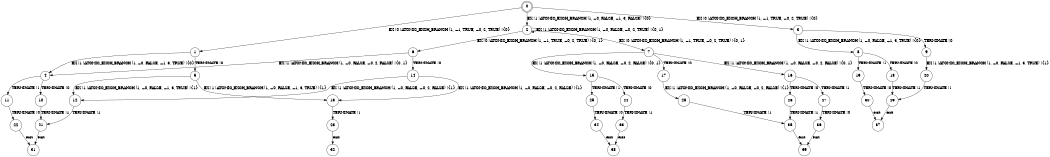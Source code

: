 digraph BCG {
size = "7, 10.5";
center = TRUE;
node [shape = circle];
0 [peripheries = 2];
0 -> 1 [label = "EX !0 !ATOMIC_EXCH_BRANCH (1, +1, TRUE, +0, 2, TRUE) !{0}"];
0 -> 2 [label = "EX !1 !ATOMIC_EXCH_BRANCH (1, +0, FALSE, +1, 3, FALSE) !{0}"];
0 -> 3 [label = "EX !0 !ATOMIC_EXCH_BRANCH (1, +1, TRUE, +0, 2, TRUE) !{0}"];
1 -> 4 [label = "EX !1 !ATOMIC_EXCH_BRANCH (1, +0, FALSE, +1, 3, TRUE) !{0}"];
1 -> 5 [label = "TERMINATE !0"];
2 -> 2 [label = "EX !1 !ATOMIC_EXCH_BRANCH (1, +0, FALSE, +0, 2, TRUE) !{0, 1}"];
2 -> 6 [label = "EX !0 !ATOMIC_EXCH_BRANCH (1, +1, TRUE, +0, 2, TRUE) !{0, 1}"];
2 -> 7 [label = "EX !0 !ATOMIC_EXCH_BRANCH (1, +1, TRUE, +0, 2, TRUE) !{0, 1}"];
3 -> 8 [label = "EX !1 !ATOMIC_EXCH_BRANCH (1, +0, FALSE, +1, 3, TRUE) !{0}"];
3 -> 9 [label = "TERMINATE !0"];
4 -> 10 [label = "TERMINATE !0"];
4 -> 11 [label = "TERMINATE !1"];
5 -> 12 [label = "EX !1 !ATOMIC_EXCH_BRANCH (1, +0, FALSE, +1, 3, TRUE) !{1}"];
5 -> 13 [label = "EX !1 !ATOMIC_EXCH_BRANCH (1, +0, FALSE, +1, 3, TRUE) !{1}"];
6 -> 4 [label = "EX !1 !ATOMIC_EXCH_BRANCH (1, +0, FALSE, +0, 2, FALSE) !{0, 1}"];
6 -> 14 [label = "TERMINATE !0"];
7 -> 15 [label = "EX !1 !ATOMIC_EXCH_BRANCH (1, +0, FALSE, +0, 2, FALSE) !{0, 1}"];
7 -> 16 [label = "EX !1 !ATOMIC_EXCH_BRANCH (1, +0, FALSE, +0, 2, FALSE) !{0, 1}"];
7 -> 17 [label = "TERMINATE !0"];
8 -> 18 [label = "TERMINATE !0"];
8 -> 19 [label = "TERMINATE !1"];
9 -> 20 [label = "EX !1 !ATOMIC_EXCH_BRANCH (1, +0, FALSE, +1, 3, TRUE) !{1}"];
10 -> 21 [label = "TERMINATE !1"];
11 -> 22 [label = "TERMINATE !0"];
12 -> 21 [label = "TERMINATE !1"];
13 -> 23 [label = "TERMINATE !1"];
14 -> 12 [label = "EX !1 !ATOMIC_EXCH_BRANCH (1, +0, FALSE, +0, 2, FALSE) !{1}"];
14 -> 13 [label = "EX !1 !ATOMIC_EXCH_BRANCH (1, +0, FALSE, +0, 2, FALSE) !{1}"];
15 -> 24 [label = "TERMINATE !0"];
15 -> 25 [label = "TERMINATE !1"];
16 -> 26 [label = "TERMINATE !0"];
16 -> 27 [label = "TERMINATE !1"];
17 -> 28 [label = "EX !1 !ATOMIC_EXCH_BRANCH (1, +0, FALSE, +0, 2, FALSE) !{1}"];
18 -> 29 [label = "TERMINATE !1"];
19 -> 30 [label = "TERMINATE !0"];
20 -> 29 [label = "TERMINATE !1"];
21 -> 31 [label = "exit"];
22 -> 31 [label = "exit"];
23 -> 32 [label = "exit"];
24 -> 33 [label = "TERMINATE !1"];
25 -> 34 [label = "TERMINATE !0"];
26 -> 35 [label = "TERMINATE !1"];
27 -> 36 [label = "TERMINATE !0"];
28 -> 35 [label = "TERMINATE !1"];
29 -> 37 [label = "exit"];
30 -> 37 [label = "exit"];
33 -> 38 [label = "exit"];
34 -> 38 [label = "exit"];
35 -> 39 [label = "exit"];
36 -> 39 [label = "exit"];
}
